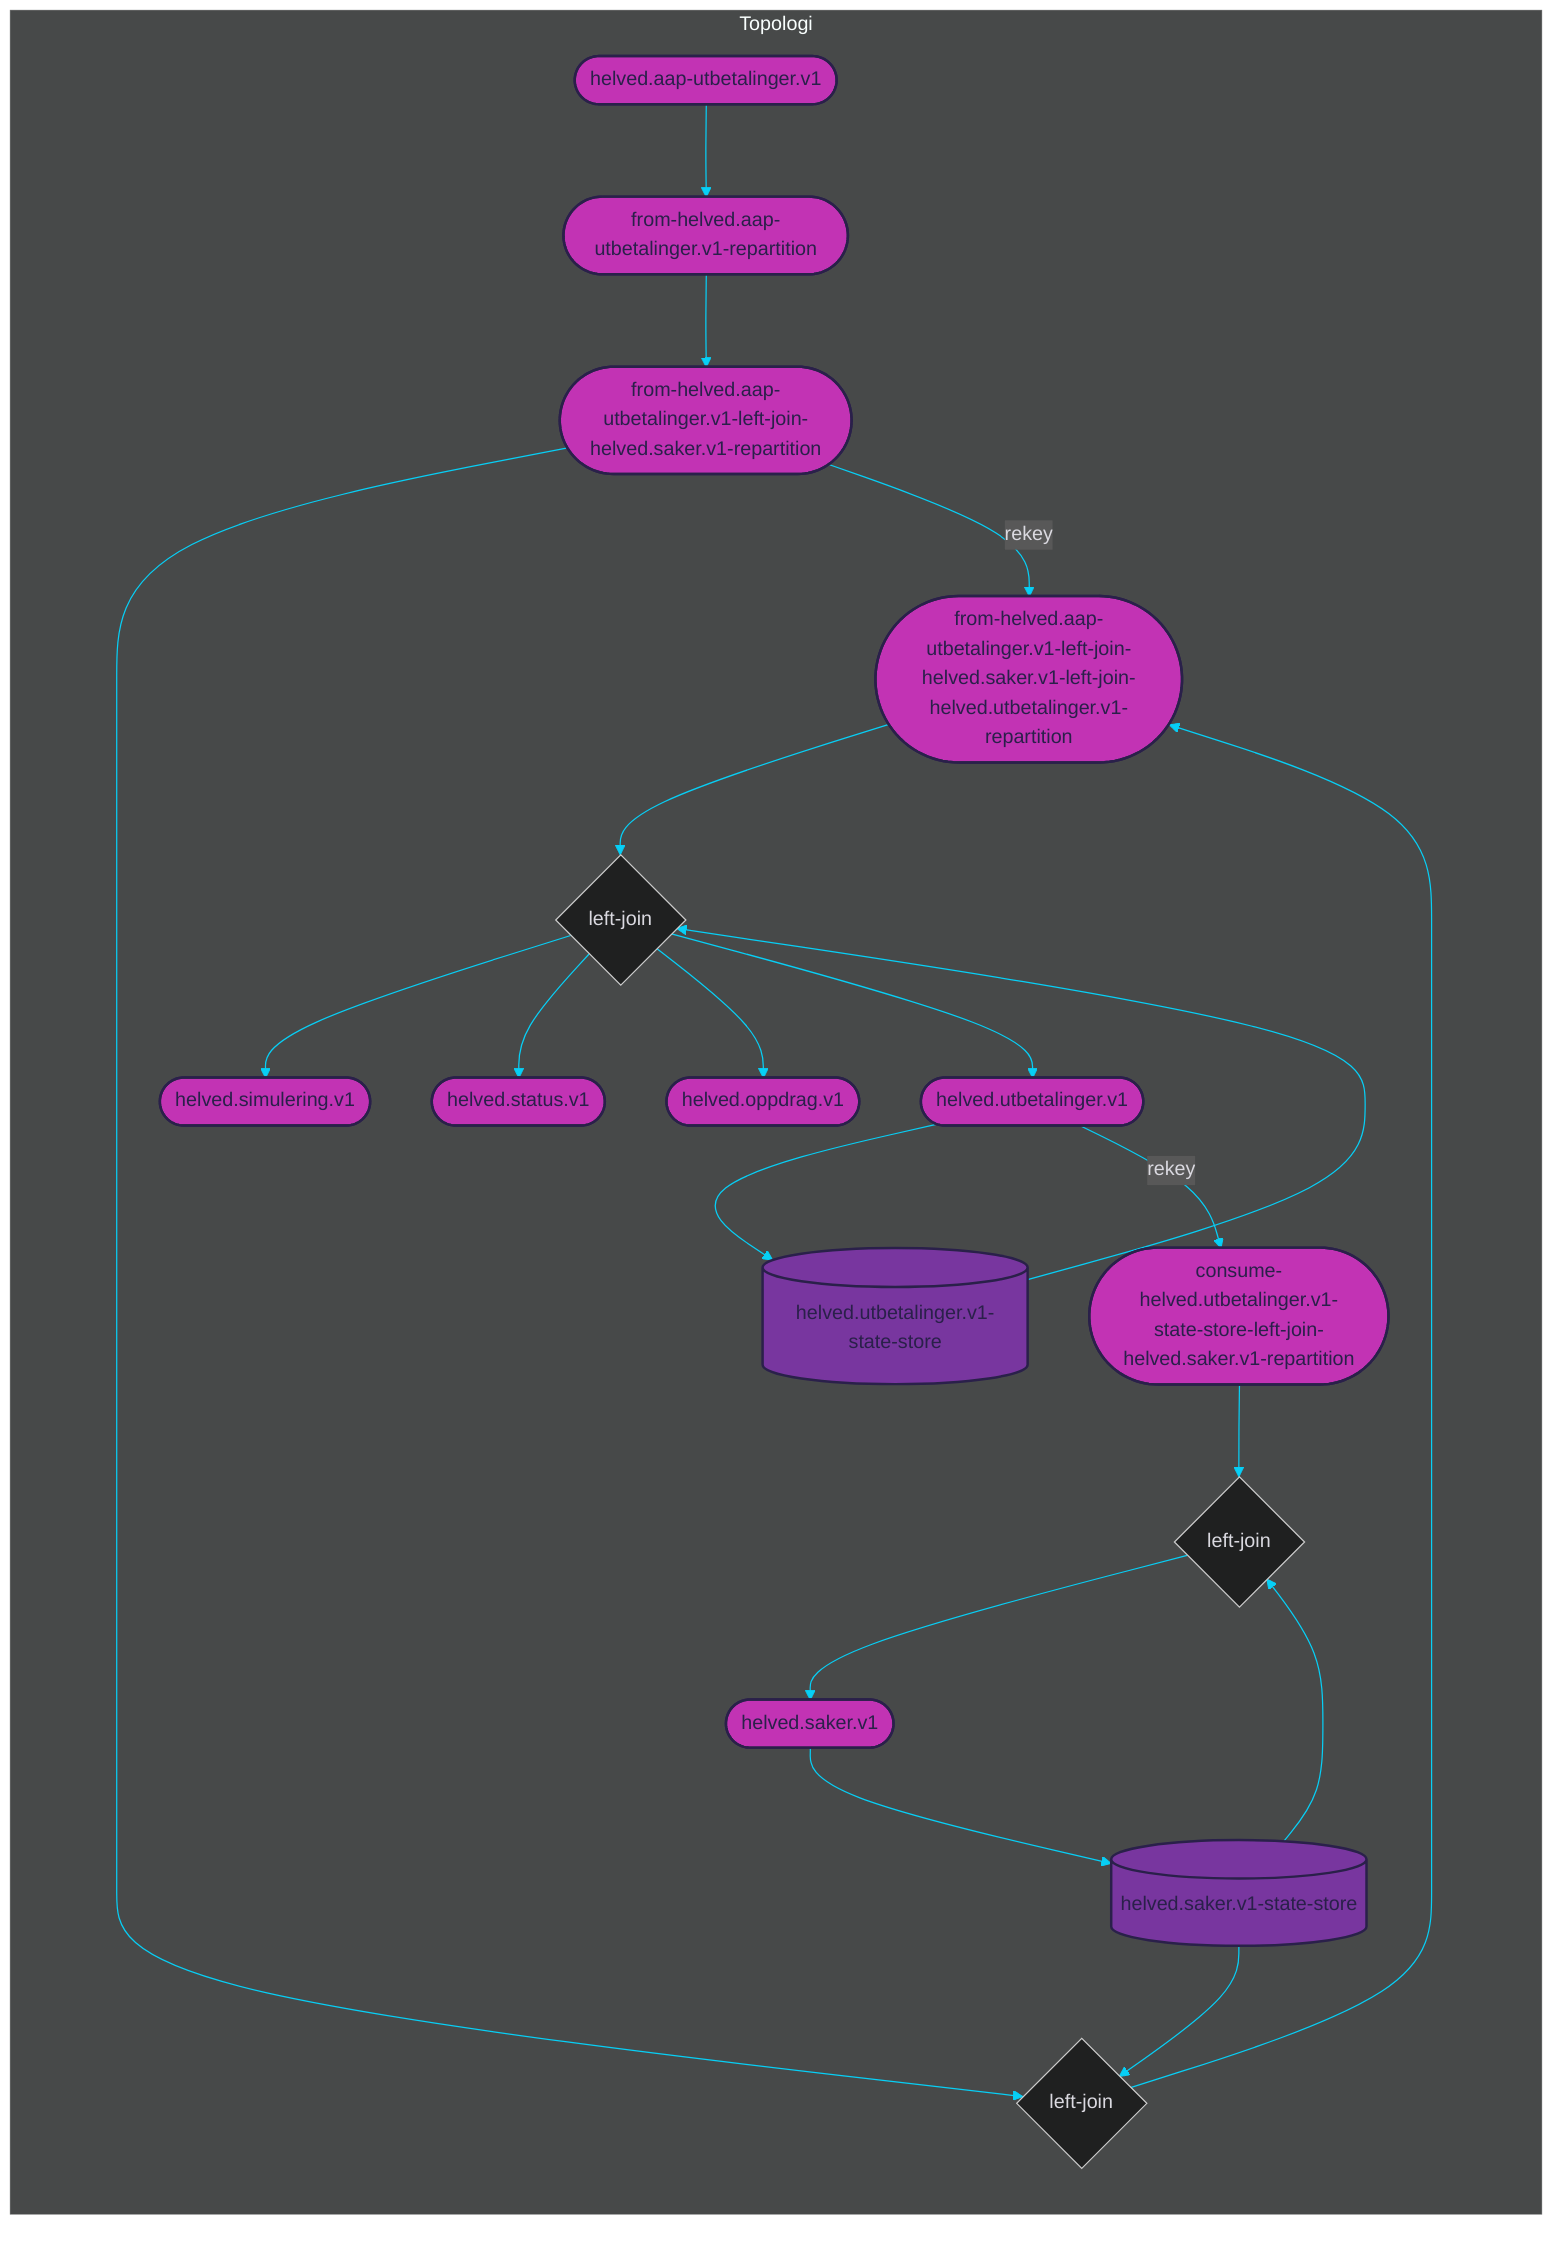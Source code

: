%%{init: {'theme': 'dark', 'themeVariables': { 'primaryColor': '#07cff6', 'textColor': '#dad9e0', 'lineColor': '#07cff6'}}}%%

graph LR

subgraph Topologi
    %% TOPICS
    from-helved.aap-utbetalinger.v1-left-join-helved.saker.v1-left-join-helved.utbetalinger.v1-repartition([from-helved.aap-utbetalinger.v1-left-join-helved.saker.v1-left-join-helved.utbetalinger.v1-repartition])
	helved.utbetalinger.v1([helved.utbetalinger.v1])
	consume-helved.utbetalinger.v1-state-store-left-join-helved.saker.v1-repartition([consume-helved.utbetalinger.v1-state-store-left-join-helved.saker.v1-repartition])
	helved.oppdrag.v1([helved.oppdrag.v1])
	helved.simulering.v1([helved.simulering.v1])
	helved.status.v1([helved.status.v1])
	from-helved.aap-utbetalinger.v1-left-join-helved.saker.v1-repartition([from-helved.aap-utbetalinger.v1-left-join-helved.saker.v1-repartition])
	helved.saker.v1([helved.saker.v1])
	helved.aap-utbetalinger.v1([helved.aap-utbetalinger.v1])
	from-helved.aap-utbetalinger.v1-repartition([from-helved.aap-utbetalinger.v1-repartition])

    %% JOINS
    from-helved.aap-utbetalinger.v1-left-join-helved.saker.v1-left-join-helved.utbetalinger.v1{left-join}
	from-helved.aap-utbetalinger.v1-left-join-helved.saker.v1{left-join}
	consume-helved.utbetalinger.v1-state-store-left-join-helved.saker.v1{left-join}

    %% STATE PROCESSORS
    
    
    %% STATE STORES
    helved.utbetalinger.v1-state-store[(helved.utbetalinger.v1-state-store)]
	helved.saker.v1-state-store[(helved.saker.v1-state-store)]
    
    %% DATABASES
    
    

    %% PROCESSOR API JOBS
    
    
    %% JOIN STREAMS
    from-helved.aap-utbetalinger.v1-left-join-helved.saker.v1-left-join-helved.utbetalinger.v1-repartition --> from-helved.aap-utbetalinger.v1-left-join-helved.saker.v1-left-join-helved.utbetalinger.v1
	helved.utbetalinger.v1-state-store --> from-helved.aap-utbetalinger.v1-left-join-helved.saker.v1-left-join-helved.utbetalinger.v1
	from-helved.aap-utbetalinger.v1-left-join-helved.saker.v1-left-join-helved.utbetalinger.v1 --> helved.simulering.v1
	from-helved.aap-utbetalinger.v1-left-join-helved.saker.v1-left-join-helved.utbetalinger.v1 --> helved.status.v1
	from-helved.aap-utbetalinger.v1-left-join-helved.saker.v1-left-join-helved.utbetalinger.v1 --> helved.oppdrag.v1
	from-helved.aap-utbetalinger.v1-left-join-helved.saker.v1-left-join-helved.utbetalinger.v1 --> helved.utbetalinger.v1
	from-helved.aap-utbetalinger.v1-left-join-helved.saker.v1-repartition --> from-helved.aap-utbetalinger.v1-left-join-helved.saker.v1
	helved.saker.v1-state-store --> from-helved.aap-utbetalinger.v1-left-join-helved.saker.v1
	from-helved.aap-utbetalinger.v1-left-join-helved.saker.v1 --> from-helved.aap-utbetalinger.v1-left-join-helved.saker.v1-left-join-helved.utbetalinger.v1-repartition
	consume-helved.utbetalinger.v1-state-store-left-join-helved.saker.v1-repartition --> consume-helved.utbetalinger.v1-state-store-left-join-helved.saker.v1
	helved.saker.v1-state-store --> consume-helved.utbetalinger.v1-state-store-left-join-helved.saker.v1
	consume-helved.utbetalinger.v1-state-store-left-join-helved.saker.v1 --> helved.saker.v1

    %% TABLE STREAMS
    helved.utbetalinger.v1 --> helved.utbetalinger.v1-state-store
	helved.saker.v1 --> helved.saker.v1-state-store

    %% JOB STREAMS
    
    
    %% BRANCH STREAMS
    

    %% REPARTITION STREAMS
    helved.utbetalinger.v1 --> |rekey| consume-helved.utbetalinger.v1-state-store-left-join-helved.saker.v1-repartition
	from-helved.aap-utbetalinger.v1-left-join-helved.saker.v1-repartition --> |rekey| from-helved.aap-utbetalinger.v1-left-join-helved.saker.v1-left-join-helved.utbetalinger.v1-repartition
    
    %% BASIC STREAMS
    helved.aap-utbetalinger.v1 --> from-helved.aap-utbetalinger.v1-repartition
	from-helved.aap-utbetalinger.v1-repartition --> from-helved.aap-utbetalinger.v1-left-join-helved.saker.v1-repartition
    
    %% CUSTOM PROCESS STREAMS
    
end

%% COLORS
%% light    #dad9e0
%% purple   #78369f
%% pink     #c233b4
%% dark     #2a204a
%% blue     #07cff6

%% STYLES
style from-helved.aap-utbetalinger.v1-left-join-helved.saker.v1-left-join-helved.utbetalinger.v1-repartition fill:#c233b4, stroke:#2a204a, stroke-width:2px, color:#2a204a
style helved.utbetalinger.v1 fill:#c233b4, stroke:#2a204a, stroke-width:2px, color:#2a204a
style consume-helved.utbetalinger.v1-state-store-left-join-helved.saker.v1-repartition fill:#c233b4, stroke:#2a204a, stroke-width:2px, color:#2a204a
style helved.oppdrag.v1 fill:#c233b4, stroke:#2a204a, stroke-width:2px, color:#2a204a
style helved.simulering.v1 fill:#c233b4, stroke:#2a204a, stroke-width:2px, color:#2a204a
style helved.status.v1 fill:#c233b4, stroke:#2a204a, stroke-width:2px, color:#2a204a
style from-helved.aap-utbetalinger.v1-left-join-helved.saker.v1-repartition fill:#c233b4, stroke:#2a204a, stroke-width:2px, color:#2a204a
style helved.saker.v1 fill:#c233b4, stroke:#2a204a, stroke-width:2px, color:#2a204a
style helved.aap-utbetalinger.v1 fill:#c233b4, stroke:#2a204a, stroke-width:2px, color:#2a204a
style from-helved.aap-utbetalinger.v1-repartition fill:#c233b4, stroke:#2a204a, stroke-width:2px, color:#2a204a
style helved.utbetalinger.v1-state-store fill:#78369f, stroke:#2a204a, stroke-width:2px, color:#2a204a
style helved.saker.v1-state-store fill:#78369f, stroke:#2a204a, stroke-width:2px, color:#2a204a